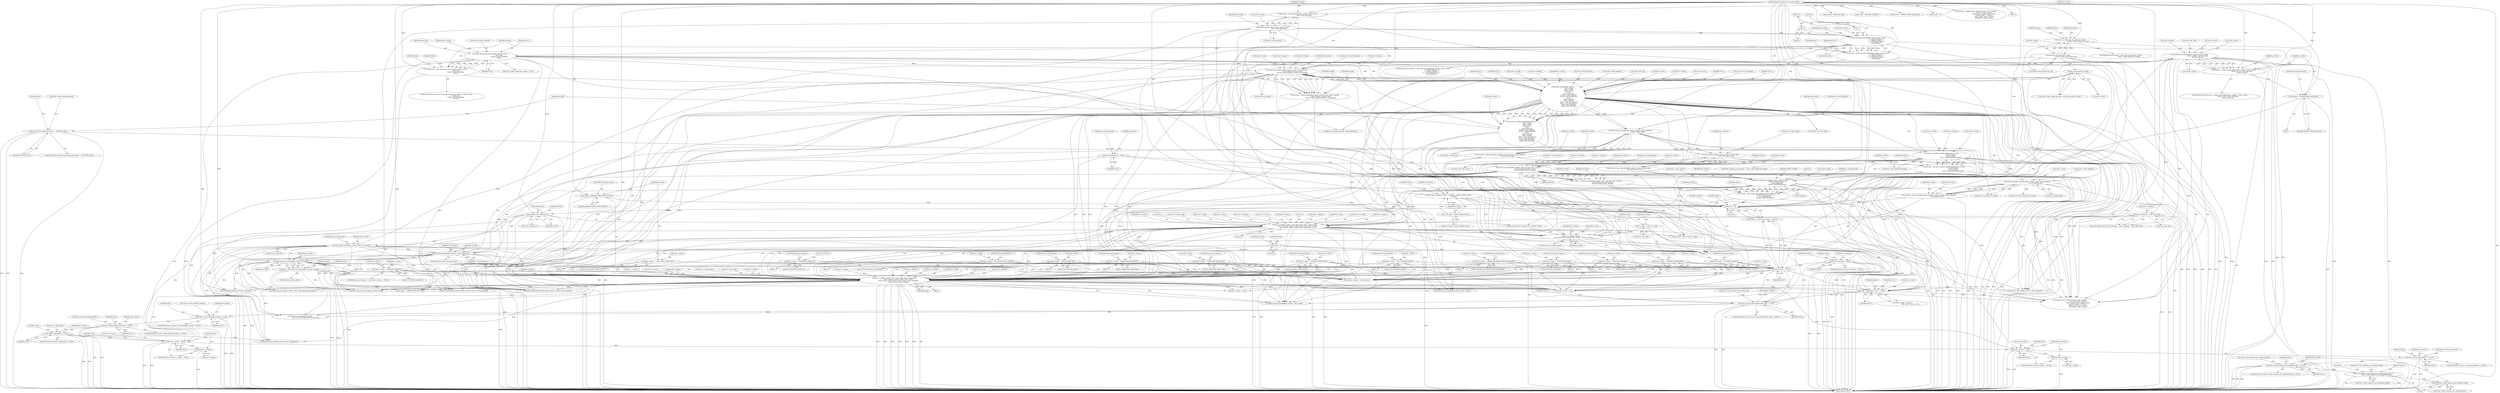 digraph "0_krb5_ffb35baac6981f9e8914f8f3bffd37f284b85970@pointer" {
"1001042" [label="(Call,state->cname != NULL)"];
"1000852" [label="(Call,log_as_req(kdc_context, state->local_addr, state->remote_addr,\n                   state->request, &state->reply, state->client,\n                   state->cname, state->server, state->sname, state->authtime,\n                   state->status, errcode, emsg))"];
"1000837" [label="(Call,krb5_free_keyblock(kdc_context, as_encrypting_key))"];
"1000830" [label="(Call,free_padata_context(kdc_context, state->pa_context))"];
"1000817" [label="(Call,kau_as_req(kdc_context,\n              (errcode || state->preauth_err) ? FALSE : TRUE, au_state))"];
"1000250" [label="(Call,krb5_dbe_decrypt_key_data(kdc_context, NULL,\n                                             server_key,\n                                             &state->server_keyblock,\n                                             NULL))"];
"1000228" [label="(Call,krb5_dbe_find_enctype(kdc_context, state->server,\n                                         -1, /* ignore keytype   */\n                                         -1, /* Ignore salttype  */\n                                         0,  /* Get highest kvno */\n                                         &server_key))"];
"1000198" [label="(Call,check_indicators(kdc_context, state->server,\n                               state->auth_indicators))"];
"1000233" [label="(Call,-1)"];
"1000235" [label="(Call,-1)"];
"1000521" [label="(Call,krb5_encrypt_tkt_part(kdc_context, &state->server_keyblock,\n                                    &state->ticket_reply))"];
"1000466" [label="(Call,handle_authdata(kdc_context,\n                              state->c_flags,\n                              state->client,\n                              state->server,\n                              NULL,\n                              state->local_tgt,\n                              &state->client_keyblock,\n                              &state->server_keyblock,\n                              NULL,\n                              state->req_pkt,\n                              state->request,\n                              NULL, /* for_user_princ */\n                              NULL, /* enc_tkt_request */\n                              state->auth_indicators,\n                              &state->enc_tkt_reply))"];
"1000413" [label="(Call,return_padata(kdc_context, &state->rock, state->req_pkt,\n                            state->request, &state->reply,\n                            &state->client_keyblock, &state->pa_context))"];
"1000172" [label="(Call,validate_forwardable(state->request, *state->client,\n                                        *state->server, state->kdc_time,\n                                        &state->status))"];
"1000341" [label="(Call,get_key_exp(state->client))"];
"1000307" [label="(Call,fetch_last_req_info(state->client,\n                                       &state->reply_encpart.last_req))"];
"1000542" [label="(Call,kau_make_tkt_id(kdc_context, &state->ticket_reply,\n                              &au_state->tkt_out_id))"];
"1000750" [label="(Call,log_as_req(kdc_context, state->local_addr, state->remote_addr,\n               state->request, &state->reply, state->client, state->cname,\n               state->server, state->sname, state->authtime, 0, 0, 0))"];
"1000677" [label="(Call,krb5_encode_kdc_rep(kdc_context, KRB5_AS_REP,\n                                  &state->reply_encpart, 0,\n                                  as_encrypting_key,\n                                  &state->reply, &response))"];
"1000635" [label="(Call,return_enc_padata(kdc_context, state->req_pkt, state->request,\n                                as_encrypting_key, state->server,\n                                &state->reply_encpart, FALSE))"];
"1000574" [label="(Call,kdc_fast_response_handle_padata(state->rstate,\n                                              state->request,\n                                              &state->reply,\n                                              state->client_keyblock.enctype))"];
"1000447" [label="(Call,state->client_keyblock.enctype == ENCTYPE_NULL)"];
"1000120" [label="(Call,*as_encrypting_key = NULL)"];
"1000386" [label="(Call,state->authtime = state->kdc_time)"];
"1000144" [label="(Call,*au_state = state->au_state)"];
"1000844" [label="(Call,krb5_get_error_message(kdc_context, errcode))"];
"1000820" [label="(Call,errcode || state->preauth_err)"];
"1000789" [label="(Call,errcode != 0)"];
"1000460" [label="(Call,errcode = KRB5KDC_ERR_ETYPE_NOSUPP)"];
"1000116" [label="(MethodParameterIn,krb5_error_code errcode)"];
"1000519" [label="(Call,errcode = krb5_encrypt_tkt_part(kdc_context, &state->server_keyblock,\n                                    &state->ticket_reply))"];
"1000612" [label="(Call,errcode = kdc_fast_handle_reply_key(state->rstate, &state->client_keyblock,\n                                        &as_encrypting_key))"];
"1000614" [label="(Call,kdc_fast_handle_reply_key(state->rstate, &state->client_keyblock,\n                                        &as_encrypting_key))"];
"1000411" [label="(Call,errcode = return_padata(kdc_context, &state->rock, state->req_pkt,\n                            state->request, &state->reply,\n                            &state->client_keyblock, &state->pa_context))"];
"1000305" [label="(Call,errcode = fetch_last_req_info(state->client,\n                                       &state->reply_encpart.last_req))"];
"1000196" [label="(Call,errcode = check_indicators(kdc_context, state->server,\n                               state->auth_indicators))"];
"1000192" [label="(Call,errcode += ERROR_TABLE_BASE_krb5)"];
"1000170" [label="(Call,errcode = validate_forwardable(state->request, *state->client,\n                                        *state->server, state->kdc_time,\n                                        &state->status))"];
"1000508" [label="(Call,krb5_klog_syslog(LOG_INFO, _(\"AS_REQ : handle_authdata (%d)\"),\n                         errcode))"];
"1000510" [label="(Call,_(\"AS_REQ : handle_authdata (%d)\"))"];
"1000464" [label="(Call,errcode = handle_authdata(kdc_context,\n                              state->c_flags,\n                              state->client,\n                              state->server,\n                              NULL,\n                              state->local_tgt,\n                              &state->client_keyblock,\n                              &state->server_keyblock,\n                              NULL,\n                              state->req_pkt,\n                              state->request,\n                              NULL, /* for_user_princ */\n                              NULL, /* enc_tkt_request */\n                              state->auth_indicators,\n                              &state->enc_tkt_reply))"];
"1000248" [label="(Call,errcode = krb5_dbe_decrypt_key_data(kdc_context, NULL,\n                                             server_key,\n                                             &state->server_keyblock,\n                                             NULL))"];
"1000675" [label="(Call,errcode = krb5_encode_kdc_rep(kdc_context, KRB5_AS_REP,\n                                  &state->reply_encpart, 0,\n                                  as_encrypting_key,\n                                  &state->reply, &response))"];
"1000226" [label="(Call,errcode = krb5_dbe_find_enctype(kdc_context, state->server,\n                                         -1, /* ignore keytype   */\n                                         -1, /* Ignore salttype  */\n                                         0,  /* Get highest kvno */\n                                         &server_key))"];
"1000572" [label="(Call,errcode = kdc_fast_response_handle_padata(state->rstate,\n                                              state->request,\n                                              &state->reply,\n                                              state->client_keyblock.enctype))"];
"1000633" [label="(Call,errcode = return_enc_padata(kdc_context, state->req_pkt, state->request,\n                                as_encrypting_key, state->server,\n                                &state->reply_encpart, FALSE))"];
"1000540" [label="(Call,errcode = kau_make_tkt_id(kdc_context, &state->ticket_reply,\n                              &au_state->tkt_out_id))"];
"1000655" [label="(Call,state->status = \"KDC_RETURN_ENC_PADATA\")"];
"1000714" [label="(Call,state->status = \"ENCODE_KDC_REP\")"];
"1000209" [label="(Call,state->status = \"HIGHER_AUTHENTICATION_REQUIRED\")"];
"1000318" [label="(Call,state->status = \"FETCH_LAST_REQ\")"];
"1000627" [label="(Call,state->status = \"MAKE_FAST_REPLY_KEY\")"];
"1000555" [label="(Call,state->status = \"GENERATE_TICKET_ID\")"];
"1000593" [label="(Call,state->status = \"MAKE_FAST_RESPONSE\")"];
"1000797" [label="(Call,state->status = \"UNKNOWN_REASON\")"];
"1000241" [label="(Call,state->status = \"FINDING_SERVER_KEY\")"];
"1000440" [label="(Call,state->status = \"KDC_RETURN_PADATA\")"];
"1000455" [label="(Call,state->status = \"CANT_FIND_CLIENT_KEY\")"];
"1000792" [label="(Call,state->status == NULL)"];
"1000513" [label="(Call,state->status = \"HANDLE_AUTHDATA\")"];
"1000260" [label="(Call,state->status = \"DECRYPT_SERVER_KEY\")"];
"1000534" [label="(Call,state->status = \"ENCRYPT_TICKET\")"];
"1000693" [label="(Call,state->client_key != NULL)"];
"1000842" [label="(Call,emsg = krb5_get_error_message(kdc_context, errcode))"];
"1000128" [label="(Call,*emsg = 0)"];
"1001014" [label="(Call,state->reply.padata != NULL)"];
"1001000" [label="(Call,state->client_keyblock.contents != NULL)"];
"1000986" [label="(Call,state->server_keyblock.contents != NULL)"];
"1000971" [label="(Call,state->enc_tkt_reply.authorization_data != NULL)"];
"1000944" [label="(Call,state->client != NULL)"];
"1001047" [label="(Call,free(state->cname))"];
"1001052" [label="(Call,state->sname != NULL)"];
"1001057" [label="(Call,free(state->sname))"];
"1001077" [label="(Call,state->session_key.contents != NULL)"];
"1001091" [label="(Call,state->ticket_reply.enc_part.ciphertext.data != NULL)"];
"1001103" [label="(Call,memset(state->ticket_reply.enc_part.ciphertext.data , 0,\n               state->ticket_reply.enc_part.ciphertext.length))"];
"1001123" [label="(Call,free(state->ticket_reply.enc_part.ciphertext.data))"];
"1000697" [label="(Identifier,NULL)"];
"1000790" [label="(Identifier,errcode)"];
"1000612" [label="(Call,errcode = kdc_fast_handle_reply_key(state->rstate, &state->client_keyblock,\n                                        &as_encrypting_key))"];
"1000598" [label="(ControlStructure,goto egress;)"];
"1000979" [label="(Identifier,kdc_context)"];
"1000245" [label="(Literal,\"FINDING_SERVER_KEY\")"];
"1000191" [label="(Block,)"];
"1001147" [label="(Call,krb5_free_kdc_req(kdc_context, state->request))"];
"1000320" [label="(Identifier,state)"];
"1000448" [label="(Call,state->client_keyblock.enctype)"];
"1000176" [label="(Call,*state->client)"];
"1001056" [label="(Identifier,NULL)"];
"1001083" [label="(Identifier,NULL)"];
"1000490" [label="(Call,state->req_pkt)"];
"1000542" [label="(Call,kau_make_tkt_id(kdc_context, &state->ticket_reply,\n                              &au_state->tkt_out_id))"];
"1000830" [label="(Call,free_padata_context(kdc_context, state->pa_context))"];
"1000514" [label="(Call,state->status)"];
"1000196" [label="(Call,errcode = check_indicators(kdc_context, state->server,\n                               state->auth_indicators))"];
"1000882" [label="(Call,state->status)"];
"1000614" [label="(Call,kdc_fast_handle_reply_key(state->rstate, &state->client_keyblock,\n                                        &as_encrypting_key))"];
"1001047" [label="(Call,free(state->cname))"];
"1000508" [label="(Call,krb5_klog_syslog(LOG_INFO, _(\"AS_REQ : handle_authdata (%d)\"),\n                         errcode))"];
"1000817" [label="(Call,kau_as_req(kdc_context,\n              (errcode || state->preauth_err) ? FALSE : TRUE, au_state))"];
"1000306" [label="(Identifier,errcode)"];
"1000493" [label="(Call,state->request)"];
"1000702" [label="(Identifier,state)"];
"1000636" [label="(Identifier,kdc_context)"];
"1000782" [label="(Literal,0)"];
"1000986" [label="(Call,state->server_keyblock.contents != NULL)"];
"1000541" [label="(Identifier,errcode)"];
"1000574" [label="(Call,kdc_fast_response_handle_padata(state->rstate,\n                                              state->request,\n                                              &state->reply,\n                                              state->client_keyblock.enctype))"];
"1000535" [label="(Call,state->status)"];
"1000456" [label="(Call,state->status)"];
"1001123" [label="(Call,free(state->ticket_reply.enc_part.ciphertext.data))"];
"1001000" [label="(Call,state->client_keyblock.contents != NULL)"];
"1000464" [label="(Call,errcode = handle_authdata(kdc_context,\n                              state->c_flags,\n                              state->client,\n                              state->server,\n                              NULL,\n                              state->local_tgt,\n                              &state->client_keyblock,\n                              &state->server_keyblock,\n                              NULL,\n                              state->req_pkt,\n                              state->request,\n                              NULL, /* for_user_princ */\n                              NULL, /* enc_tkt_request */\n                              state->auth_indicators,\n                              &state->enc_tkt_reply))"];
"1000318" [label="(Call,state->status = \"FETCH_LAST_REQ\")"];
"1000971" [label="(Call,state->enc_tkt_reply.authorization_data != NULL)"];
"1000572" [label="(Call,errcode = kdc_fast_response_handle_padata(state->rstate,\n                                              state->request,\n                                              &state->reply,\n                                              state->client_keyblock.enctype))"];
"1000411" [label="(Call,errcode = return_padata(kdc_context, &state->rock, state->req_pkt,\n                            state->request, &state->reply,\n                            &state->client_keyblock, &state->pa_context))"];
"1001077" [label="(Call,state->session_key.contents != NULL)"];
"1000989" [label="(Identifier,state)"];
"1000662" [label="(Call,kdc_fast_hide_client(state->rstate))"];
"1000387" [label="(Call,state->authtime)"];
"1000507" [label="(Block,)"];
"1000651" [label="(Identifier,FALSE)"];
"1001001" [label="(Call,state->client_keyblock.contents)"];
"1000825" [label="(Identifier,FALSE)"];
"1000622" [label="(Call,&as_encrypting_key)"];
"1000130" [label="(Literal,0)"];
"1001046" [label="(Identifier,NULL)"];
"1001021" [label="(Call,krb5_free_pa_data(kdc_context, state->reply.padata))"];
"1000169" [label="(ControlStructure,if ((errcode = validate_forwardable(state->request, *state->client,\n                                        *state->server, state->kdc_time,\n                                        &state->status))))"];
"1000827" [label="(Identifier,au_state)"];
"1000828" [label="(Call,kau_free_kdc_req(au_state))"];
"1000692" [label="(ControlStructure,if (state->client_key != NULL))"];
"1000926" [label="(Call,prepare_error_as(state->rstate, state->request,\n                                       state->local_tgt, errcode,\n                                       state->e_data, state->typed_e_data,\n                                       ((state->client != NULL) ?\n                                        state->client->princ : NULL),\n                                       &response, state->status))"];
"1000945" [label="(Call,state->client)"];
"1000822" [label="(Call,state->preauth_err)"];
"1000429" [label="(Call,&state->client_keyblock)"];
"1000195" [label="(ControlStructure,goto egress;)"];
"1000467" [label="(Identifier,kdc_context)"];
"1000758" [label="(Call,state->request)"];
"1000180" [label="(Call,*state->server)"];
"1000453" [label="(Identifier,ENCTYPE_NULL)"];
"1000253" [label="(Identifier,server_key)"];
"1000120" [label="(Call,*as_encrypting_key = NULL)"];
"1000446" [label="(ControlStructure,if (state->client_keyblock.enctype == ENCTYPE_NULL))"];
"1001015" [label="(Call,state->reply.padata)"];
"1000460" [label="(Call,errcode = KRB5KDC_ERR_ETYPE_NOSUPP)"];
"1000578" [label="(Call,state->request)"];
"1000832" [label="(Call,state->pa_context)"];
"1000543" [label="(Identifier,kdc_context)"];
"1000197" [label="(Identifier,errcode)"];
"1001034" [label="(Call,krb5_free_pa_data(kdc_context, state->reply_encpart.enc_padata))"];
"1000433" [label="(Call,&state->pa_context)"];
"1000265" [label="(ControlStructure,goto egress;)"];
"1001061" [label="(Call,krb5_db_free_principal(kdc_context, state->client))"];
"1000836" [label="(Identifier,as_encrypting_key)"];
"1000675" [label="(Call,errcode = krb5_encode_kdc_rep(kdc_context, KRB5_AS_REP,\n                                  &state->reply_encpart, 0,\n                                  as_encrypting_key,\n                                  &state->reply, &response))"];
"1000506" [label="(Identifier,errcode)"];
"1000517" [label="(Literal,\"HANDLE_AUTHDATA\")"];
"1000838" [label="(Identifier,kdc_context)"];
"1000918" [label="(Call,errcode > KRB_ERR_MAX)"];
"1000802" [label="(Call,au_state->status = state->status)"];
"1000511" [label="(Literal,\"AS_REQ : handle_authdata (%d)\")"];
"1000210" [label="(Call,state->status)"];
"1000258" [label="(Identifier,NULL)"];
"1000593" [label="(Call,state->status = \"MAKE_FAST_RESPONSE\")"];
"1000943" [label="(Call,(state->client != NULL) ?\n                                        state->client->princ : NULL)"];
"1000305" [label="(Call,errcode = fetch_last_req_info(state->client,\n                                       &state->reply_encpart.last_req))"];
"1000404" [label="(Call,state->reply_encpart.enc_padata = NULL)"];
"1000694" [label="(Call,state->client_key)"];
"1000241" [label="(Call,state->status = \"FINDING_SERVER_KEY\")"];
"1000238" [label="(Call,&server_key)"];
"1001143" [label="(Call,kdc_free_rstate(state->rstate))"];
"1000573" [label="(Identifier,errcode)"];
"1000145" [label="(Identifier,au_state)"];
"1000319" [label="(Call,state->status)"];
"1000521" [label="(Call,krb5_encrypt_tkt_part(kdc_context, &state->server_keyblock,\n                                    &state->ticket_reply))"];
"1000171" [label="(Identifier,errcode)"];
"1001003" [label="(Identifier,state)"];
"1000678" [label="(Identifier,kdc_context)"];
"1001017" [label="(Identifier,state)"];
"1000851" [label="(Block,)"];
"1000422" [label="(Call,state->request)"];
"1000655" [label="(Call,state->status = \"KDC_RETURN_ENC_PADATA\")"];
"1000250" [label="(Call,krb5_dbe_decrypt_key_data(kdc_context, NULL,\n                                             server_key,\n                                             &state->server_keyblock,\n                                             NULL))"];
"1000498" [label="(Call,state->auth_indicators)"];
"1001152" [label="(Call,k5_free_data_ptr_list(state->auth_indicators))"];
"1001108" [label="(Identifier,state)"];
"1001051" [label="(ControlStructure,if (state->sname != NULL))"];
"1000654" [label="(Block,)"];
"1000125" [label="(Identifier,response)"];
"1000229" [label="(Identifier,kdc_context)"];
"1000625" [label="(Identifier,errcode)"];
"1000254" [label="(Call,&state->server_keyblock)"];
"1000440" [label="(Call,state->status = \"KDC_RETURN_PADATA\")"];
"1000390" [label="(Call,state->kdc_time)"];
"1000873" [label="(Call,state->server)"];
"1001058" [label="(Call,state->sname)"];
"1000804" [label="(Identifier,au_state)"];
"1001049" [label="(Identifier,state)"];
"1001076" [label="(ControlStructure,if (state->session_key.contents != NULL))"];
"1000853" [label="(Identifier,kdc_context)"];
"1001053" [label="(Call,state->sname)"];
"1000512" [label="(Identifier,errcode)"];
"1000789" [label="(Call,errcode != 0)"];
"1000794" [label="(Identifier,state)"];
"1000591" [label="(Identifier,errcode)"];
"1000515" [label="(Identifier,state)"];
"1000676" [label="(Identifier,errcode)"];
"1001092" [label="(Call,state->ticket_reply.enc_part.ciphertext.data)"];
"1001124" [label="(Call,state->ticket_reply.enc_part.ciphertext.data)"];
"1001007" [label="(Call,krb5_free_keyblock_contents(kdc_context, &state->client_keyblock))"];
"1000599" [label="(Call,state->reply.enc_part.enctype = state->client_keyblock.enctype)"];
"1000679" [label="(Identifier,KRB5_AS_REP)"];
"1000784" [label="(Identifier,did_log)"];
"1000555" [label="(Call,state->status = \"GENERATE_TICKET_ID\")"];
"1000236" [label="(Literal,1)"];
"1000510" [label="(Call,_(\"AS_REQ : handle_authdata (%d)\"))"];
"1000323" [label="(ControlStructure,goto egress;)"];
"1001014" [label="(Call,state->reply.padata != NULL)"];
"1000307" [label="(Call,fetch_last_req_info(state->client,\n                                       &state->reply_encpart.last_req))"];
"1000695" [label="(Identifier,state)"];
"1000752" [label="(Call,state->local_addr)"];
"1000597" [label="(Literal,\"MAKE_FAST_RESPONSE\")"];
"1000826" [label="(Identifier,TRUE)"];
"1000259" [label="(Block,)"];
"1000846" [label="(Identifier,errcode)"];
"1001059" [label="(Identifier,state)"];
"1000117" [label="(Block,)"];
"1000921" [label="(Call,errcode = KRB_ERR_GENERIC)"];
"1000240" [label="(Block,)"];
"1000457" [label="(Identifier,state)"];
"1000129" [label="(Identifier,emsg)"];
"1000999" [label="(ControlStructure,if (state->client_keyblock.contents != NULL))"];
"1001041" [label="(ControlStructure,if (state->cname != NULL))"];
"1000225" [label="(ControlStructure,if ((errcode = krb5_dbe_find_enctype(kdc_context, state->server,\n                                         -1, /* ignore keytype   */\n                                         -1, /* Ignore salttype  */\n                                         0,  /* Get highest kvno */\n                                         &server_key))))"];
"1000187" [label="(Call,&state->status)"];
"1000774" [label="(Call,state->sname)"];
"1000481" [label="(Call,&state->client_keyblock)"];
"1000712" [label="(Identifier,errcode)"];
"1000445" [label="(ControlStructure,goto egress;)"];
"1000713" [label="(Block,)"];
"1000264" [label="(Literal,\"DECRYPT_SERVER_KEY\")"];
"1001042" [label="(Call,state->cname != NULL)"];
"1001057" [label="(Call,free(state->sname))"];
"1000466" [label="(Call,handle_authdata(kdc_context,\n                              state->c_flags,\n                              state->client,\n                              state->server,\n                              NULL,\n                              state->local_tgt,\n                              &state->client_keyblock,\n                              &state->server_keyblock,\n                              NULL,\n                              state->req_pkt,\n                              state->request,\n                              NULL, /* for_user_princ */\n                              NULL, /* enc_tkt_request */\n                              state->auth_indicators,\n                              &state->enc_tkt_reply))"];
"1000519" [label="(Call,errcode = krb5_encrypt_tkt_part(kdc_context, &state->server_keyblock,\n                                    &state->ticket_reply))"];
"1000581" [label="(Call,&state->reply)"];
"1000796" [label="(Identifier,NULL)"];
"1000900" [label="(Call,state->status = emsg)"];
"1000977" [label="(Identifier,NULL)"];
"1000791" [label="(Literal,0)"];
"1001066" [label="(Call,krb5_db_free_principal(kdc_context, state->server))"];
"1000653" [label="(Identifier,errcode)"];
"1000459" [label="(Literal,\"CANT_FIND_CLIENT_KEY\")"];
"1000146" [label="(Call,state->au_state)"];
"1000539" [label="(ControlStructure,goto egress;)"];
"1001103" [label="(Call,memset(state->ticket_reply.enc_part.ciphertext.data , 0,\n               state->ticket_reply.enc_part.ciphertext.length))"];
"1000554" [label="(Block,)"];
"1000415" [label="(Call,&state->rock)"];
"1000465" [label="(Identifier,errcode)"];
"1000751" [label="(Identifier,kdc_context)"];
"1000447" [label="(Call,state->client_keyblock.enctype == ENCTYPE_NULL)"];
"1000857" [label="(Call,state->remote_addr)"];
"1000262" [label="(Identifier,state)"];
"1000910" [label="(Call,errcode -= ERROR_TABLE_BASE_krb5)"];
"1000787" [label="(ControlStructure,if (errcode != 0 && state->status == NULL))"];
"1000951" [label="(Identifier,state)"];
"1000341" [label="(Call,get_key_exp(state->client))"];
"1000631" [label="(Literal,\"MAKE_FAST_REPLY_KEY\")"];
"1000462" [label="(Identifier,KRB5KDC_ERR_ETYPE_NOSUPP)"];
"1000173" [label="(Call,state->request)"];
"1001020" [label="(Identifier,NULL)"];
"1000829" [label="(Identifier,au_state)"];
"1001113" [label="(Literal,0)"];
"1000335" [label="(Call,state->reply_encpart.key_exp = get_key_exp(state->client))"];
"1000985" [label="(ControlStructure,if (state->server_keyblock.contents != NULL))"];
"1000193" [label="(Identifier,errcode)"];
"1000252" [label="(Identifier,NULL)"];
"1001048" [label="(Call,state->cname)"];
"1000718" [label="(Literal,\"ENCODE_KDC_REP\")"];
"1000993" [label="(Call,krb5_free_keyblock_contents(kdc_context, &state->server_keyblock))"];
"1000684" [label="(Literal,0)"];
"1000837" [label="(Call,krb5_free_keyblock(kdc_context, as_encrypting_key))"];
"1000970" [label="(ControlStructure,if (state->enc_tkt_reply.authorization_data != NULL))"];
"1000972" [label="(Call,state->enc_tkt_reply.authorization_data)"];
"1000441" [label="(Call,state->status)"];
"1001022" [label="(Identifier,kdc_context)"];
"1000659" [label="(Literal,\"KDC_RETURN_ENC_PADATA\")"];
"1001091" [label="(Call,state->ticket_reply.enc_part.ciphertext.data != NULL)"];
"1000780" [label="(Literal,0)"];
"1000150" [label="(Identifier,state)"];
"1000249" [label="(Identifier,errcode)"];
"1000478" [label="(Call,state->local_tgt)"];
"1000378" [label="(Call,state->reply_encpart.times.authtime = state->authtime = state->kdc_time)"];
"1000538" [label="(Literal,\"ENCRYPT_TICKET\")"];
"1000915" [label="(Call,errcode < 0)"];
"1000954" [label="(Identifier,NULL)"];
"1000686" [label="(Call,&state->reply)"];
"1000992" [label="(Identifier,NULL)"];
"1000854" [label="(Call,state->local_addr)"];
"1000471" [label="(Call,state->client)"];
"1000230" [label="(Call,state->server)"];
"1000419" [label="(Call,state->req_pkt)"];
"1000172" [label="(Call,validate_forwardable(state->request, *state->client,\n                                        *state->server, state->kdc_time,\n                                        &state->status))"];
"1000327" [label="(Identifier,state)"];
"1000843" [label="(Identifier,emsg)"];
"1000438" [label="(Identifier,errcode)"];
"1000840" [label="(ControlStructure,if (errcode))"];
"1000228" [label="(Call,krb5_dbe_find_enctype(kdc_context, state->server,\n                                         -1, /* ignore keytype   */\n                                         -1, /* Ignore salttype  */\n                                         0,  /* Get highest kvno */\n                                         &server_key))"];
"1000844" [label="(Call,krb5_get_error_message(kdc_context, errcode))"];
"1000594" [label="(Call,state->status)"];
"1001104" [label="(Call,state->ticket_reply.enc_part.ciphertext.data)"];
"1000522" [label="(Identifier,kdc_context)"];
"1000613" [label="(Identifier,errcode)"];
"1000627" [label="(Call,state->status = \"MAKE_FAST_REPLY_KEY\")"];
"1000820" [label="(Call,errcode || state->preauth_err)"];
"1000518" [label="(ControlStructure,goto egress;)"];
"1000755" [label="(Call,state->remote_addr)"];
"1000867" [label="(Call,state->client)"];
"1000559" [label="(Literal,\"GENERATE_TICKET_ID\")"];
"1000261" [label="(Call,state->status)"];
"1000243" [label="(Identifier,state)"];
"1000532" [label="(Identifier,errcode)"];
"1000978" [label="(Call,krb5_free_authdata(kdc_context,\n                           state->enc_tkt_reply.authorization_data))"];
"1000203" [label="(Call,state->auth_indicators)"];
"1000761" [label="(Call,&state->reply)"];
"1000468" [label="(Call,state->c_flags)"];
"1000842" [label="(Call,emsg = krb5_get_error_message(kdc_context, errcode))"];
"1000412" [label="(Identifier,errcode)"];
"1000523" [label="(Call,&state->server_keyblock)"];
"1000260" [label="(Call,state->status = \"DECRYPT_SERVER_KEY\")"];
"1000184" [label="(Call,state->kdc_time)"];
"1000715" [label="(Call,state->status)"];
"1000797" [label="(Call,state->status = \"UNKNOWN_REASON\")"];
"1000643" [label="(Identifier,as_encrypting_key)"];
"1000235" [label="(Call,-1)"];
"1000906" [label="(Call,errcode != KRB5KDC_ERR_DISCARD)"];
"1000474" [label="(Call,state->server)"];
"1000342" [label="(Call,state->client)"];
"1000634" [label="(Identifier,errcode)"];
"1000948" [label="(Identifier,NULL)"];
"1000311" [label="(Call,&state->reply_encpart.last_req)"];
"1000845" [label="(Identifier,kdc_context)"];
"1000852" [label="(Call,log_as_req(kdc_context, state->local_addr, state->remote_addr,\n                   state->request, &state->reply, state->client,\n                   state->cname, state->server, state->sname, state->authtime,\n                   state->status, errcode, emsg))"];
"1001043" [label="(Call,state->cname)"];
"1000798" [label="(Call,state->status)"];
"1000628" [label="(Call,state->status)"];
"1000209" [label="(Call,state->status = \"HIGHER_AUTHENTICATION_REQUIRED\")"];
"1000553" [label="(Identifier,errcode)"];
"1000849" [label="(Identifier,state)"];
"1000322" [label="(Literal,\"FETCH_LAST_REQ\")"];
"1000585" [label="(Call,state->client_keyblock.enctype)"];
"1000477" [label="(Identifier,NULL)"];
"1000987" [label="(Call,state->server_keyblock.contents)"];
"1000560" [label="(ControlStructure,goto egress;)"];
"1001031" [label="(Identifier,state)"];
"1000513" [label="(Call,state->status = \"HANDLE_AUTHDATA\")"];
"1000509" [label="(Identifier,LOG_INFO)"];
"1000592" [label="(Block,)"];
"1000248" [label="(Call,errcode = krb5_dbe_decrypt_key_data(kdc_context, NULL,\n                                             server_key,\n                                             &state->server_keyblock,\n                                             NULL))"];
"1000198" [label="(Call,check_indicators(kdc_context, state->server,\n                               state->auth_indicators))"];
"1001096" [label="(Identifier,state)"];
"1000269" [label="(Identifier,state)"];
"1000765" [label="(Call,state->client)"];
"1000821" [label="(Identifier,errcode)"];
"1000386" [label="(Call,state->authtime = state->kdc_time)"];
"1000894" [label="(Call,state->status == 0)"];
"1000870" [label="(Call,state->cname)"];
"1000425" [label="(Call,&state->reply)"];
"1000924" [label="(Call,errcode = prepare_error_as(state->rstate, state->request,\n                                       state->local_tgt, errcode,\n                                       state->e_data, state->typed_e_data,\n                                       ((state->client != NULL) ?\n                                        state->client->princ : NULL),\n                                       &response, state->status))"];
"1001114" [label="(Call,state->ticket_reply.enc_part.ciphertext.length)"];
"1000967" [label="(Call,krb5_free_error_message(kdc_context, emsg))"];
"1000685" [label="(Identifier,as_encrypting_key)"];
"1000788" [label="(Call,errcode != 0 && state->status == NULL)"];
"1000886" [label="(Identifier,emsg)"];
"1000533" [label="(Block,)"];
"1000208" [label="(Block,)"];
"1000308" [label="(Call,state->client)"];
"1000548" [label="(Call,&au_state->tkt_out_id)"];
"1001162" [label="(Call,(*oldrespond)(oldarg, errcode, response))"];
"1000414" [label="(Identifier,kdc_context)"];
"1000226" [label="(Call,errcode = krb5_dbe_find_enctype(kdc_context, state->server,\n                                         -1, /* ignore keytype   */\n                                         -1, /* Ignore salttype  */\n                                         0,  /* Get highest kvno */\n                                         &server_key))"];
"1000455" [label="(Call,state->status = \"CANT_FIND_CLIENT_KEY\")"];
"1001054" [label="(Identifier,state)"];
"1000501" [label="(Call,&state->enc_tkt_reply)"];
"1000116" [label="(MethodParameterIn,krb5_error_code errcode)"];
"1000644" [label="(Call,state->server)"];
"1000461" [label="(Identifier,errcode)"];
"1000618" [label="(Call,&state->client_keyblock)"];
"1000213" [label="(Literal,\"HIGHER_AUTHENTICATION_REQUIRED\")"];
"1000199" [label="(Identifier,kdc_context)"];
"1000777" [label="(Call,state->authtime)"];
"1000818" [label="(Identifier,kdc_context)"];
"1000192" [label="(Call,errcode += ERROR_TABLE_BASE_krb5)"];
"1000656" [label="(Call,state->status)"];
"1001085" [label="(Identifier,kdc_context)"];
"1000831" [label="(Identifier,kdc_context)"];
"1000750" [label="(Call,log_as_req(kdc_context, state->local_addr, state->remote_addr,\n               state->request, &state->reply, state->client, state->cname,\n               state->server, state->sname, state->authtime, 0, 0, 0))"];
"1000527" [label="(Call,&state->ticket_reply)"];
"1000304" [label="(ControlStructure,if ((errcode = fetch_last_req_info(state->client,\n                                       &state->reply_encpart.last_req))))"];
"1000439" [label="(Block,)"];
"1000994" [label="(Identifier,kdc_context)"];
"1000677" [label="(Call,krb5_encode_kdc_rep(kdc_context, KRB5_AS_REP,\n                                  &state->reply_encpart, 0,\n                                  as_encrypting_key,\n                                  &state->reply, &response))"];
"1001134" [label="(Identifier,kdc_context)"];
"1000485" [label="(Call,&state->server_keyblock)"];
"1000801" [label="(Literal,\"UNKNOWN_REASON\")"];
"1000860" [label="(Call,state->request)"];
"1000463" [label="(ControlStructure,goto egress;)"];
"1000876" [label="(Call,state->sname)"];
"1000534" [label="(Call,state->status = \"ENCRYPT_TICKET\")"];
"1000771" [label="(Call,state->server)"];
"1000540" [label="(Call,errcode = kau_make_tkt_id(kdc_context, &state->ticket_reply,\n                              &au_state->tkt_out_id))"];
"1000497" [label="(Identifier,NULL)"];
"1000454" [label="(Block,)"];
"1000693" [label="(Call,state->client_key != NULL)"];
"1000863" [label="(Call,&state->reply)"];
"1000793" [label="(Call,state->status)"];
"1000635" [label="(Call,return_enc_padata(kdc_context, state->req_pkt, state->request,\n                                as_encrypting_key, state->server,\n                                &state->reply_encpart, FALSE))"];
"1000719" [label="(ControlStructure,goto egress;)"];
"1001128" [label="(Identifier,state)"];
"1000170" [label="(Call,errcode = validate_forwardable(state->request, *state->client,\n                                        *state->server, state->kdc_time,\n                                        &state->status))"];
"1000647" [label="(Call,&state->reply_encpart)"];
"1000660" [label="(ControlStructure,goto egress;)"];
"1001166" [label="(MethodReturn,RET)"];
"1000944" [label="(Call,state->client != NULL)"];
"1000835" [label="(ControlStructure,if (as_encrypting_key))"];
"1000714" [label="(Call,state->status = \"ENCODE_KDC_REP\")"];
"1001006" [label="(Identifier,NULL)"];
"1000233" [label="(Call,-1)"];
"1000575" [label="(Call,state->rstate)"];
"1000207" [label="(Identifier,errcode)"];
"1001078" [label="(Call,state->session_key.contents)"];
"1000237" [label="(Literal,0)"];
"1000251" [label="(Identifier,kdc_context)"];
"1000520" [label="(Identifier,errcode)"];
"1000792" [label="(Call,state->status == NULL)"];
"1000128" [label="(Call,*emsg = 0)"];
"1001102" [label="(Block,)"];
"1000841" [label="(Identifier,errcode)"];
"1000615" [label="(Call,state->rstate)"];
"1000690" [label="(Call,&response)"];
"1000413" [label="(Call,return_padata(kdc_context, &state->rock, state->req_pkt,\n                            state->request, &state->reply,\n                            &state->client_keyblock, &state->pa_context))"];
"1000317" [label="(Block,)"];
"1000122" [label="(Identifier,NULL)"];
"1000496" [label="(Identifier,NULL)"];
"1000247" [label="(ControlStructure,if ((errcode = krb5_dbe_decrypt_key_data(kdc_context, NULL,\n                                             server_key,\n                                             &state->server_keyblock,\n                                             NULL))))"];
"1000200" [label="(Call,state->server)"];
"1000888" [label="(Identifier,did_log)"];
"1001101" [label="(Identifier,NULL)"];
"1000121" [label="(Identifier,as_encrypting_key)"];
"1000819" [label="(Call,(errcode || state->preauth_err) ? FALSE : TRUE)"];
"1000633" [label="(Call,errcode = return_enc_padata(kdc_context, state->req_pkt, state->request,\n                                as_encrypting_key, state->server,\n                                &state->reply_encpart, FALSE))"];
"1000626" [label="(Block,)"];
"1000144" [label="(Call,*au_state = state->au_state)"];
"1000234" [label="(Literal,1)"];
"1000680" [label="(Call,&state->reply_encpart)"];
"1000246" [label="(ControlStructure,goto egress;)"];
"1000839" [label="(Identifier,as_encrypting_key)"];
"1000768" [label="(Call,state->cname)"];
"1000809" [label="(Call,au_state->reply = &state->reply)"];
"1000781" [label="(Literal,0)"];
"1000194" [label="(Identifier,ERROR_TABLE_BASE_krb5)"];
"1000214" [label="(ControlStructure,goto egress;)"];
"1000444" [label="(Literal,\"KDC_RETURN_PADATA\")"];
"1001013" [label="(ControlStructure,if (state->reply.padata != NULL))"];
"1001052" [label="(Call,state->sname != NULL)"];
"1000489" [label="(Identifier,NULL)"];
"1000556" [label="(Call,state->status)"];
"1000242" [label="(Call,state->status)"];
"1001008" [label="(Identifier,kdc_context)"];
"1001090" [label="(ControlStructure,if (state->ticket_reply.enc_part.ciphertext.data != NULL))"];
"1000879" [label="(Call,state->authtime)"];
"1000133" [label="(Identifier,did_log)"];
"1000885" [label="(Identifier,errcode)"];
"1000632" [label="(ControlStructure,goto egress;)"];
"1000544" [label="(Call,&state->ticket_reply)"];
"1000637" [label="(Call,state->req_pkt)"];
"1000227" [label="(Identifier,errcode)"];
"1001062" [label="(Identifier,kdc_context)"];
"1000640" [label="(Call,state->request)"];
"1001042" -> "1001041"  [label="AST: "];
"1001042" -> "1001046"  [label="CFG: "];
"1001043" -> "1001042"  [label="AST: "];
"1001046" -> "1001042"  [label="AST: "];
"1001049" -> "1001042"  [label="CFG: "];
"1001054" -> "1001042"  [label="CFG: "];
"1001042" -> "1001166"  [label="DDG: "];
"1001042" -> "1001166"  [label="DDG: "];
"1000852" -> "1001042"  [label="DDG: "];
"1000750" -> "1001042"  [label="DDG: "];
"1001014" -> "1001042"  [label="DDG: "];
"1001042" -> "1001047"  [label="DDG: "];
"1001042" -> "1001052"  [label="DDG: "];
"1000852" -> "1000851"  [label="AST: "];
"1000852" -> "1000886"  [label="CFG: "];
"1000853" -> "1000852"  [label="AST: "];
"1000854" -> "1000852"  [label="AST: "];
"1000857" -> "1000852"  [label="AST: "];
"1000860" -> "1000852"  [label="AST: "];
"1000863" -> "1000852"  [label="AST: "];
"1000867" -> "1000852"  [label="AST: "];
"1000870" -> "1000852"  [label="AST: "];
"1000873" -> "1000852"  [label="AST: "];
"1000876" -> "1000852"  [label="AST: "];
"1000879" -> "1000852"  [label="AST: "];
"1000882" -> "1000852"  [label="AST: "];
"1000885" -> "1000852"  [label="AST: "];
"1000886" -> "1000852"  [label="AST: "];
"1000888" -> "1000852"  [label="CFG: "];
"1000852" -> "1001166"  [label="DDG: "];
"1000852" -> "1001166"  [label="DDG: "];
"1000852" -> "1001166"  [label="DDG: "];
"1000852" -> "1001166"  [label="DDG: "];
"1000852" -> "1001166"  [label="DDG: "];
"1000852" -> "1001166"  [label="DDG: "];
"1000852" -> "1001166"  [label="DDG: "];
"1000837" -> "1000852"  [label="DDG: "];
"1000844" -> "1000852"  [label="DDG: "];
"1000844" -> "1000852"  [label="DDG: "];
"1000830" -> "1000852"  [label="DDG: "];
"1000750" -> "1000852"  [label="DDG: "];
"1000750" -> "1000852"  [label="DDG: "];
"1000750" -> "1000852"  [label="DDG: "];
"1000750" -> "1000852"  [label="DDG: "];
"1000750" -> "1000852"  [label="DDG: "];
"1000750" -> "1000852"  [label="DDG: "];
"1000750" -> "1000852"  [label="DDG: "];
"1000750" -> "1000852"  [label="DDG: "];
"1000750" -> "1000852"  [label="DDG: "];
"1000466" -> "1000852"  [label="DDG: "];
"1000466" -> "1000852"  [label="DDG: "];
"1000466" -> "1000852"  [label="DDG: "];
"1000413" -> "1000852"  [label="DDG: "];
"1000413" -> "1000852"  [label="DDG: "];
"1000574" -> "1000852"  [label="DDG: "];
"1000574" -> "1000852"  [label="DDG: "];
"1000172" -> "1000852"  [label="DDG: "];
"1000172" -> "1000852"  [label="DDG: "];
"1000635" -> "1000852"  [label="DDG: "];
"1000635" -> "1000852"  [label="DDG: "];
"1000677" -> "1000852"  [label="DDG: "];
"1000341" -> "1000852"  [label="DDG: "];
"1000307" -> "1000852"  [label="DDG: "];
"1000228" -> "1000852"  [label="DDG: "];
"1000198" -> "1000852"  [label="DDG: "];
"1000386" -> "1000852"  [label="DDG: "];
"1000655" -> "1000852"  [label="DDG: "];
"1000714" -> "1000852"  [label="DDG: "];
"1000209" -> "1000852"  [label="DDG: "];
"1000318" -> "1000852"  [label="DDG: "];
"1000627" -> "1000852"  [label="DDG: "];
"1000555" -> "1000852"  [label="DDG: "];
"1000593" -> "1000852"  [label="DDG: "];
"1000797" -> "1000852"  [label="DDG: "];
"1000241" -> "1000852"  [label="DDG: "];
"1000440" -> "1000852"  [label="DDG: "];
"1000455" -> "1000852"  [label="DDG: "];
"1000792" -> "1000852"  [label="DDG: "];
"1000513" -> "1000852"  [label="DDG: "];
"1000260" -> "1000852"  [label="DDG: "];
"1000534" -> "1000852"  [label="DDG: "];
"1000820" -> "1000852"  [label="DDG: "];
"1000116" -> "1000852"  [label="DDG: "];
"1000842" -> "1000852"  [label="DDG: "];
"1000128" -> "1000852"  [label="DDG: "];
"1000852" -> "1000894"  [label="DDG: "];
"1000852" -> "1000900"  [label="DDG: "];
"1000852" -> "1000906"  [label="DDG: "];
"1000852" -> "1000926"  [label="DDG: "];
"1000852" -> "1000944"  [label="DDG: "];
"1000852" -> "1000967"  [label="DDG: "];
"1000852" -> "1000967"  [label="DDG: "];
"1000852" -> "1000978"  [label="DDG: "];
"1000852" -> "1000993"  [label="DDG: "];
"1000852" -> "1001007"  [label="DDG: "];
"1000852" -> "1001021"  [label="DDG: "];
"1000852" -> "1001034"  [label="DDG: "];
"1000852" -> "1001052"  [label="DDG: "];
"1000852" -> "1001061"  [label="DDG: "];
"1000852" -> "1001061"  [label="DDG: "];
"1000852" -> "1001066"  [label="DDG: "];
"1000852" -> "1001147"  [label="DDG: "];
"1000852" -> "1001162"  [label="DDG: "];
"1000837" -> "1000835"  [label="AST: "];
"1000837" -> "1000839"  [label="CFG: "];
"1000838" -> "1000837"  [label="AST: "];
"1000839" -> "1000837"  [label="AST: "];
"1000841" -> "1000837"  [label="CFG: "];
"1000837" -> "1001166"  [label="DDG: "];
"1000837" -> "1001166"  [label="DDG: "];
"1000830" -> "1000837"  [label="DDG: "];
"1000635" -> "1000837"  [label="DDG: "];
"1000677" -> "1000837"  [label="DDG: "];
"1000120" -> "1000837"  [label="DDG: "];
"1000837" -> "1000844"  [label="DDG: "];
"1000837" -> "1000967"  [label="DDG: "];
"1000837" -> "1000978"  [label="DDG: "];
"1000837" -> "1000993"  [label="DDG: "];
"1000837" -> "1001007"  [label="DDG: "];
"1000837" -> "1001021"  [label="DDG: "];
"1000837" -> "1001034"  [label="DDG: "];
"1000837" -> "1001061"  [label="DDG: "];
"1000830" -> "1000117"  [label="AST: "];
"1000830" -> "1000832"  [label="CFG: "];
"1000831" -> "1000830"  [label="AST: "];
"1000832" -> "1000830"  [label="AST: "];
"1000836" -> "1000830"  [label="CFG: "];
"1000830" -> "1001166"  [label="DDG: "];
"1000830" -> "1001166"  [label="DDG: "];
"1000817" -> "1000830"  [label="DDG: "];
"1000413" -> "1000830"  [label="DDG: "];
"1000830" -> "1000844"  [label="DDG: "];
"1000830" -> "1000967"  [label="DDG: "];
"1000830" -> "1000978"  [label="DDG: "];
"1000830" -> "1000993"  [label="DDG: "];
"1000830" -> "1001007"  [label="DDG: "];
"1000830" -> "1001021"  [label="DDG: "];
"1000830" -> "1001034"  [label="DDG: "];
"1000830" -> "1001061"  [label="DDG: "];
"1000817" -> "1000117"  [label="AST: "];
"1000817" -> "1000827"  [label="CFG: "];
"1000818" -> "1000817"  [label="AST: "];
"1000819" -> "1000817"  [label="AST: "];
"1000827" -> "1000817"  [label="AST: "];
"1000829" -> "1000817"  [label="CFG: "];
"1000817" -> "1001166"  [label="DDG: "];
"1000817" -> "1001166"  [label="DDG: "];
"1000250" -> "1000817"  [label="DDG: "];
"1000521" -> "1000817"  [label="DDG: "];
"1000466" -> "1000817"  [label="DDG: "];
"1000542" -> "1000817"  [label="DDG: "];
"1000750" -> "1000817"  [label="DDG: "];
"1000677" -> "1000817"  [label="DDG: "];
"1000228" -> "1000817"  [label="DDG: "];
"1000413" -> "1000817"  [label="DDG: "];
"1000198" -> "1000817"  [label="DDG: "];
"1000635" -> "1000817"  [label="DDG: "];
"1000635" -> "1000817"  [label="DDG: "];
"1000144" -> "1000817"  [label="DDG: "];
"1000817" -> "1000828"  [label="DDG: "];
"1000250" -> "1000248"  [label="AST: "];
"1000250" -> "1000258"  [label="CFG: "];
"1000251" -> "1000250"  [label="AST: "];
"1000252" -> "1000250"  [label="AST: "];
"1000253" -> "1000250"  [label="AST: "];
"1000254" -> "1000250"  [label="AST: "];
"1000258" -> "1000250"  [label="AST: "];
"1000248" -> "1000250"  [label="CFG: "];
"1000250" -> "1001166"  [label="DDG: "];
"1000250" -> "1001166"  [label="DDG: "];
"1000250" -> "1000248"  [label="DDG: "];
"1000250" -> "1000248"  [label="DDG: "];
"1000250" -> "1000248"  [label="DDG: "];
"1000250" -> "1000248"  [label="DDG: "];
"1000228" -> "1000250"  [label="DDG: "];
"1000250" -> "1000404"  [label="DDG: "];
"1000250" -> "1000413"  [label="DDG: "];
"1000250" -> "1000466"  [label="DDG: "];
"1000250" -> "1000466"  [label="DDG: "];
"1000250" -> "1000792"  [label="DDG: "];
"1000250" -> "1000944"  [label="DDG: "];
"1000250" -> "1000971"  [label="DDG: "];
"1000250" -> "1000993"  [label="DDG: "];
"1000228" -> "1000226"  [label="AST: "];
"1000228" -> "1000238"  [label="CFG: "];
"1000229" -> "1000228"  [label="AST: "];
"1000230" -> "1000228"  [label="AST: "];
"1000233" -> "1000228"  [label="AST: "];
"1000235" -> "1000228"  [label="AST: "];
"1000237" -> "1000228"  [label="AST: "];
"1000238" -> "1000228"  [label="AST: "];
"1000226" -> "1000228"  [label="CFG: "];
"1000228" -> "1001166"  [label="DDG: "];
"1000228" -> "1001166"  [label="DDG: "];
"1000228" -> "1000226"  [label="DDG: "];
"1000228" -> "1000226"  [label="DDG: "];
"1000228" -> "1000226"  [label="DDG: "];
"1000228" -> "1000226"  [label="DDG: "];
"1000228" -> "1000226"  [label="DDG: "];
"1000198" -> "1000228"  [label="DDG: "];
"1000198" -> "1000228"  [label="DDG: "];
"1000233" -> "1000228"  [label="DDG: "];
"1000235" -> "1000228"  [label="DDG: "];
"1000228" -> "1000466"  [label="DDG: "];
"1000228" -> "1001066"  [label="DDG: "];
"1000198" -> "1000196"  [label="AST: "];
"1000198" -> "1000203"  [label="CFG: "];
"1000199" -> "1000198"  [label="AST: "];
"1000200" -> "1000198"  [label="AST: "];
"1000203" -> "1000198"  [label="AST: "];
"1000196" -> "1000198"  [label="CFG: "];
"1000198" -> "1000196"  [label="DDG: "];
"1000198" -> "1000196"  [label="DDG: "];
"1000198" -> "1000196"  [label="DDG: "];
"1000198" -> "1000466"  [label="DDG: "];
"1000198" -> "1001066"  [label="DDG: "];
"1000198" -> "1001152"  [label="DDG: "];
"1000233" -> "1000234"  [label="CFG: "];
"1000234" -> "1000233"  [label="AST: "];
"1000236" -> "1000233"  [label="CFG: "];
"1000235" -> "1000236"  [label="CFG: "];
"1000236" -> "1000235"  [label="AST: "];
"1000237" -> "1000235"  [label="CFG: "];
"1000521" -> "1000519"  [label="AST: "];
"1000521" -> "1000527"  [label="CFG: "];
"1000522" -> "1000521"  [label="AST: "];
"1000523" -> "1000521"  [label="AST: "];
"1000527" -> "1000521"  [label="AST: "];
"1000519" -> "1000521"  [label="CFG: "];
"1000521" -> "1001166"  [label="DDG: "];
"1000521" -> "1001166"  [label="DDG: "];
"1000521" -> "1000519"  [label="DDG: "];
"1000521" -> "1000519"  [label="DDG: "];
"1000521" -> "1000519"  [label="DDG: "];
"1000466" -> "1000521"  [label="DDG: "];
"1000466" -> "1000521"  [label="DDG: "];
"1000521" -> "1000542"  [label="DDG: "];
"1000521" -> "1000542"  [label="DDG: "];
"1000521" -> "1000993"  [label="DDG: "];
"1000466" -> "1000464"  [label="AST: "];
"1000466" -> "1000501"  [label="CFG: "];
"1000467" -> "1000466"  [label="AST: "];
"1000468" -> "1000466"  [label="AST: "];
"1000471" -> "1000466"  [label="AST: "];
"1000474" -> "1000466"  [label="AST: "];
"1000477" -> "1000466"  [label="AST: "];
"1000478" -> "1000466"  [label="AST: "];
"1000481" -> "1000466"  [label="AST: "];
"1000485" -> "1000466"  [label="AST: "];
"1000489" -> "1000466"  [label="AST: "];
"1000490" -> "1000466"  [label="AST: "];
"1000493" -> "1000466"  [label="AST: "];
"1000496" -> "1000466"  [label="AST: "];
"1000497" -> "1000466"  [label="AST: "];
"1000498" -> "1000466"  [label="AST: "];
"1000501" -> "1000466"  [label="AST: "];
"1000464" -> "1000466"  [label="CFG: "];
"1000466" -> "1001166"  [label="DDG: "];
"1000466" -> "1001166"  [label="DDG: "];
"1000466" -> "1001166"  [label="DDG: "];
"1000466" -> "1001166"  [label="DDG: "];
"1000466" -> "1001166"  [label="DDG: "];
"1000466" -> "1001166"  [label="DDG: "];
"1000466" -> "1000464"  [label="DDG: "];
"1000466" -> "1000464"  [label="DDG: "];
"1000466" -> "1000464"  [label="DDG: "];
"1000466" -> "1000464"  [label="DDG: "];
"1000466" -> "1000464"  [label="DDG: "];
"1000466" -> "1000464"  [label="DDG: "];
"1000466" -> "1000464"  [label="DDG: "];
"1000466" -> "1000464"  [label="DDG: "];
"1000466" -> "1000464"  [label="DDG: "];
"1000466" -> "1000464"  [label="DDG: "];
"1000466" -> "1000464"  [label="DDG: "];
"1000466" -> "1000464"  [label="DDG: "];
"1000413" -> "1000466"  [label="DDG: "];
"1000413" -> "1000466"  [label="DDG: "];
"1000413" -> "1000466"  [label="DDG: "];
"1000413" -> "1000466"  [label="DDG: "];
"1000341" -> "1000466"  [label="DDG: "];
"1000466" -> "1000574"  [label="DDG: "];
"1000466" -> "1000614"  [label="DDG: "];
"1000466" -> "1000635"  [label="DDG: "];
"1000466" -> "1000635"  [label="DDG: "];
"1000466" -> "1000693"  [label="DDG: "];
"1000466" -> "1000750"  [label="DDG: "];
"1000466" -> "1000792"  [label="DDG: "];
"1000466" -> "1000926"  [label="DDG: "];
"1000466" -> "1000926"  [label="DDG: "];
"1000466" -> "1000944"  [label="DDG: "];
"1000466" -> "1000944"  [label="DDG: "];
"1000466" -> "1000971"  [label="DDG: "];
"1000466" -> "1000993"  [label="DDG: "];
"1000466" -> "1001007"  [label="DDG: "];
"1000466" -> "1001061"  [label="DDG: "];
"1000466" -> "1001066"  [label="DDG: "];
"1000466" -> "1001147"  [label="DDG: "];
"1000466" -> "1001152"  [label="DDG: "];
"1000413" -> "1000411"  [label="AST: "];
"1000413" -> "1000433"  [label="CFG: "];
"1000414" -> "1000413"  [label="AST: "];
"1000415" -> "1000413"  [label="AST: "];
"1000419" -> "1000413"  [label="AST: "];
"1000422" -> "1000413"  [label="AST: "];
"1000425" -> "1000413"  [label="AST: "];
"1000429" -> "1000413"  [label="AST: "];
"1000433" -> "1000413"  [label="AST: "];
"1000411" -> "1000413"  [label="CFG: "];
"1000413" -> "1001166"  [label="DDG: "];
"1000413" -> "1001166"  [label="DDG: "];
"1000413" -> "1001166"  [label="DDG: "];
"1000413" -> "1001166"  [label="DDG: "];
"1000413" -> "1000411"  [label="DDG: "];
"1000413" -> "1000411"  [label="DDG: "];
"1000413" -> "1000411"  [label="DDG: "];
"1000413" -> "1000411"  [label="DDG: "];
"1000413" -> "1000411"  [label="DDG: "];
"1000413" -> "1000411"  [label="DDG: "];
"1000413" -> "1000411"  [label="DDG: "];
"1000172" -> "1000413"  [label="DDG: "];
"1000413" -> "1000574"  [label="DDG: "];
"1000413" -> "1000809"  [label="DDG: "];
"1000413" -> "1000926"  [label="DDG: "];
"1000413" -> "1001007"  [label="DDG: "];
"1000413" -> "1001147"  [label="DDG: "];
"1000172" -> "1000170"  [label="AST: "];
"1000172" -> "1000187"  [label="CFG: "];
"1000173" -> "1000172"  [label="AST: "];
"1000176" -> "1000172"  [label="AST: "];
"1000180" -> "1000172"  [label="AST: "];
"1000184" -> "1000172"  [label="AST: "];
"1000187" -> "1000172"  [label="AST: "];
"1000170" -> "1000172"  [label="CFG: "];
"1000172" -> "1001166"  [label="DDG: "];
"1000172" -> "1001166"  [label="DDG: "];
"1000172" -> "1001166"  [label="DDG: "];
"1000172" -> "1001166"  [label="DDG: "];
"1000172" -> "1000170"  [label="DDG: "];
"1000172" -> "1000170"  [label="DDG: "];
"1000172" -> "1000170"  [label="DDG: "];
"1000172" -> "1000170"  [label="DDG: "];
"1000172" -> "1000170"  [label="DDG: "];
"1000172" -> "1000378"  [label="DDG: "];
"1000172" -> "1000386"  [label="DDG: "];
"1000172" -> "1000792"  [label="DDG: "];
"1000172" -> "1000802"  [label="DDG: "];
"1000172" -> "1000894"  [label="DDG: "];
"1000172" -> "1000926"  [label="DDG: "];
"1000172" -> "1000926"  [label="DDG: "];
"1000172" -> "1001147"  [label="DDG: "];
"1000341" -> "1000335"  [label="AST: "];
"1000341" -> "1000342"  [label="CFG: "];
"1000342" -> "1000341"  [label="AST: "];
"1000335" -> "1000341"  [label="CFG: "];
"1000341" -> "1000335"  [label="DDG: "];
"1000307" -> "1000341"  [label="DDG: "];
"1000341" -> "1000944"  [label="DDG: "];
"1000341" -> "1001061"  [label="DDG: "];
"1000307" -> "1000305"  [label="AST: "];
"1000307" -> "1000311"  [label="CFG: "];
"1000308" -> "1000307"  [label="AST: "];
"1000311" -> "1000307"  [label="AST: "];
"1000305" -> "1000307"  [label="CFG: "];
"1000307" -> "1001166"  [label="DDG: "];
"1000307" -> "1000305"  [label="DDG: "];
"1000307" -> "1000305"  [label="DDG: "];
"1000307" -> "1000944"  [label="DDG: "];
"1000307" -> "1001061"  [label="DDG: "];
"1000542" -> "1000540"  [label="AST: "];
"1000542" -> "1000548"  [label="CFG: "];
"1000543" -> "1000542"  [label="AST: "];
"1000544" -> "1000542"  [label="AST: "];
"1000548" -> "1000542"  [label="AST: "];
"1000540" -> "1000542"  [label="CFG: "];
"1000542" -> "1001166"  [label="DDG: "];
"1000542" -> "1001166"  [label="DDG: "];
"1000542" -> "1000540"  [label="DDG: "];
"1000542" -> "1000540"  [label="DDG: "];
"1000542" -> "1000540"  [label="DDG: "];
"1000542" -> "1000635"  [label="DDG: "];
"1000750" -> "1000117"  [label="AST: "];
"1000750" -> "1000782"  [label="CFG: "];
"1000751" -> "1000750"  [label="AST: "];
"1000752" -> "1000750"  [label="AST: "];
"1000755" -> "1000750"  [label="AST: "];
"1000758" -> "1000750"  [label="AST: "];
"1000761" -> "1000750"  [label="AST: "];
"1000765" -> "1000750"  [label="AST: "];
"1000768" -> "1000750"  [label="AST: "];
"1000771" -> "1000750"  [label="AST: "];
"1000774" -> "1000750"  [label="AST: "];
"1000777" -> "1000750"  [label="AST: "];
"1000780" -> "1000750"  [label="AST: "];
"1000781" -> "1000750"  [label="AST: "];
"1000782" -> "1000750"  [label="AST: "];
"1000784" -> "1000750"  [label="CFG: "];
"1000750" -> "1001166"  [label="DDG: "];
"1000750" -> "1001166"  [label="DDG: "];
"1000750" -> "1001166"  [label="DDG: "];
"1000750" -> "1001166"  [label="DDG: "];
"1000677" -> "1000750"  [label="DDG: "];
"1000677" -> "1000750"  [label="DDG: "];
"1000635" -> "1000750"  [label="DDG: "];
"1000635" -> "1000750"  [label="DDG: "];
"1000386" -> "1000750"  [label="DDG: "];
"1000750" -> "1000809"  [label="DDG: "];
"1000750" -> "1000926"  [label="DDG: "];
"1000750" -> "1000944"  [label="DDG: "];
"1000750" -> "1001052"  [label="DDG: "];
"1000750" -> "1001061"  [label="DDG: "];
"1000750" -> "1001066"  [label="DDG: "];
"1000750" -> "1001147"  [label="DDG: "];
"1000677" -> "1000675"  [label="AST: "];
"1000677" -> "1000690"  [label="CFG: "];
"1000678" -> "1000677"  [label="AST: "];
"1000679" -> "1000677"  [label="AST: "];
"1000680" -> "1000677"  [label="AST: "];
"1000684" -> "1000677"  [label="AST: "];
"1000685" -> "1000677"  [label="AST: "];
"1000686" -> "1000677"  [label="AST: "];
"1000690" -> "1000677"  [label="AST: "];
"1000675" -> "1000677"  [label="CFG: "];
"1000677" -> "1001166"  [label="DDG: "];
"1000677" -> "1001166"  [label="DDG: "];
"1000677" -> "1001166"  [label="DDG: "];
"1000677" -> "1001166"  [label="DDG: "];
"1000677" -> "1000675"  [label="DDG: "];
"1000677" -> "1000675"  [label="DDG: "];
"1000677" -> "1000675"  [label="DDG: "];
"1000677" -> "1000675"  [label="DDG: "];
"1000677" -> "1000675"  [label="DDG: "];
"1000677" -> "1000675"  [label="DDG: "];
"1000677" -> "1000675"  [label="DDG: "];
"1000635" -> "1000677"  [label="DDG: "];
"1000635" -> "1000677"  [label="DDG: "];
"1000635" -> "1000677"  [label="DDG: "];
"1000574" -> "1000677"  [label="DDG: "];
"1000677" -> "1000809"  [label="DDG: "];
"1000677" -> "1000926"  [label="DDG: "];
"1000635" -> "1000633"  [label="AST: "];
"1000635" -> "1000651"  [label="CFG: "];
"1000636" -> "1000635"  [label="AST: "];
"1000637" -> "1000635"  [label="AST: "];
"1000640" -> "1000635"  [label="AST: "];
"1000643" -> "1000635"  [label="AST: "];
"1000644" -> "1000635"  [label="AST: "];
"1000647" -> "1000635"  [label="AST: "];
"1000651" -> "1000635"  [label="AST: "];
"1000633" -> "1000635"  [label="CFG: "];
"1000635" -> "1001166"  [label="DDG: "];
"1000635" -> "1001166"  [label="DDG: "];
"1000635" -> "1001166"  [label="DDG: "];
"1000635" -> "1000633"  [label="DDG: "];
"1000635" -> "1000633"  [label="DDG: "];
"1000635" -> "1000633"  [label="DDG: "];
"1000635" -> "1000633"  [label="DDG: "];
"1000635" -> "1000633"  [label="DDG: "];
"1000635" -> "1000633"  [label="DDG: "];
"1000635" -> "1000633"  [label="DDG: "];
"1000574" -> "1000635"  [label="DDG: "];
"1000120" -> "1000635"  [label="DDG: "];
"1000635" -> "1000819"  [label="DDG: "];
"1000635" -> "1000926"  [label="DDG: "];
"1000635" -> "1001066"  [label="DDG: "];
"1000635" -> "1001147"  [label="DDG: "];
"1000574" -> "1000572"  [label="AST: "];
"1000574" -> "1000585"  [label="CFG: "];
"1000575" -> "1000574"  [label="AST: "];
"1000578" -> "1000574"  [label="AST: "];
"1000581" -> "1000574"  [label="AST: "];
"1000585" -> "1000574"  [label="AST: "];
"1000572" -> "1000574"  [label="CFG: "];
"1000574" -> "1001166"  [label="DDG: "];
"1000574" -> "1000572"  [label="DDG: "];
"1000574" -> "1000572"  [label="DDG: "];
"1000574" -> "1000572"  [label="DDG: "];
"1000574" -> "1000572"  [label="DDG: "];
"1000447" -> "1000574"  [label="DDG: "];
"1000574" -> "1000599"  [label="DDG: "];
"1000574" -> "1000614"  [label="DDG: "];
"1000574" -> "1000809"  [label="DDG: "];
"1000574" -> "1000926"  [label="DDG: "];
"1000574" -> "1000926"  [label="DDG: "];
"1000574" -> "1001143"  [label="DDG: "];
"1000574" -> "1001147"  [label="DDG: "];
"1000447" -> "1000446"  [label="AST: "];
"1000447" -> "1000453"  [label="CFG: "];
"1000448" -> "1000447"  [label="AST: "];
"1000453" -> "1000447"  [label="AST: "];
"1000457" -> "1000447"  [label="CFG: "];
"1000465" -> "1000447"  [label="CFG: "];
"1000447" -> "1001166"  [label="DDG: "];
"1000447" -> "1001166"  [label="DDG: "];
"1000447" -> "1001166"  [label="DDG: "];
"1000120" -> "1000117"  [label="AST: "];
"1000120" -> "1000122"  [label="CFG: "];
"1000121" -> "1000120"  [label="AST: "];
"1000122" -> "1000120"  [label="AST: "];
"1000125" -> "1000120"  [label="CFG: "];
"1000120" -> "1001166"  [label="DDG: "];
"1000386" -> "1000378"  [label="AST: "];
"1000386" -> "1000390"  [label="CFG: "];
"1000387" -> "1000386"  [label="AST: "];
"1000390" -> "1000386"  [label="AST: "];
"1000378" -> "1000386"  [label="CFG: "];
"1000386" -> "1001166"  [label="DDG: "];
"1000386" -> "1001166"  [label="DDG: "];
"1000386" -> "1000378"  [label="DDG: "];
"1000144" -> "1000117"  [label="AST: "];
"1000144" -> "1000146"  [label="CFG: "];
"1000145" -> "1000144"  [label="AST: "];
"1000146" -> "1000144"  [label="AST: "];
"1000150" -> "1000144"  [label="CFG: "];
"1000144" -> "1001166"  [label="DDG: "];
"1000844" -> "1000842"  [label="AST: "];
"1000844" -> "1000846"  [label="CFG: "];
"1000845" -> "1000844"  [label="AST: "];
"1000846" -> "1000844"  [label="AST: "];
"1000842" -> "1000844"  [label="CFG: "];
"1000844" -> "1000842"  [label="DDG: "];
"1000844" -> "1000842"  [label="DDG: "];
"1000820" -> "1000844"  [label="DDG: "];
"1000116" -> "1000844"  [label="DDG: "];
"1000844" -> "1000906"  [label="DDG: "];
"1000844" -> "1000967"  [label="DDG: "];
"1000844" -> "1000978"  [label="DDG: "];
"1000844" -> "1000993"  [label="DDG: "];
"1000844" -> "1001007"  [label="DDG: "];
"1000844" -> "1001021"  [label="DDG: "];
"1000844" -> "1001034"  [label="DDG: "];
"1000844" -> "1001061"  [label="DDG: "];
"1000844" -> "1001162"  [label="DDG: "];
"1000820" -> "1000819"  [label="AST: "];
"1000820" -> "1000821"  [label="CFG: "];
"1000820" -> "1000822"  [label="CFG: "];
"1000821" -> "1000820"  [label="AST: "];
"1000822" -> "1000820"  [label="AST: "];
"1000825" -> "1000820"  [label="CFG: "];
"1000826" -> "1000820"  [label="CFG: "];
"1000820" -> "1001166"  [label="DDG: "];
"1000789" -> "1000820"  [label="DDG: "];
"1000116" -> "1000820"  [label="DDG: "];
"1000820" -> "1000906"  [label="DDG: "];
"1000820" -> "1001162"  [label="DDG: "];
"1000789" -> "1000788"  [label="AST: "];
"1000789" -> "1000791"  [label="CFG: "];
"1000790" -> "1000789"  [label="AST: "];
"1000791" -> "1000789"  [label="AST: "];
"1000794" -> "1000789"  [label="CFG: "];
"1000788" -> "1000789"  [label="CFG: "];
"1000789" -> "1000788"  [label="DDG: "];
"1000789" -> "1000788"  [label="DDG: "];
"1000460" -> "1000789"  [label="DDG: "];
"1000519" -> "1000789"  [label="DDG: "];
"1000612" -> "1000789"  [label="DDG: "];
"1000411" -> "1000789"  [label="DDG: "];
"1000305" -> "1000789"  [label="DDG: "];
"1000196" -> "1000789"  [label="DDG: "];
"1000192" -> "1000789"  [label="DDG: "];
"1000508" -> "1000789"  [label="DDG: "];
"1000248" -> "1000789"  [label="DDG: "];
"1000675" -> "1000789"  [label="DDG: "];
"1000226" -> "1000789"  [label="DDG: "];
"1000572" -> "1000789"  [label="DDG: "];
"1000633" -> "1000789"  [label="DDG: "];
"1000540" -> "1000789"  [label="DDG: "];
"1000116" -> "1000789"  [label="DDG: "];
"1000460" -> "1000454"  [label="AST: "];
"1000460" -> "1000462"  [label="CFG: "];
"1000461" -> "1000460"  [label="AST: "];
"1000462" -> "1000460"  [label="AST: "];
"1000463" -> "1000460"  [label="CFG: "];
"1000460" -> "1001166"  [label="DDG: "];
"1000116" -> "1000460"  [label="DDG: "];
"1000116" -> "1000114"  [label="AST: "];
"1000116" -> "1001166"  [label="DDG: "];
"1000116" -> "1000170"  [label="DDG: "];
"1000116" -> "1000192"  [label="DDG: "];
"1000116" -> "1000196"  [label="DDG: "];
"1000116" -> "1000226"  [label="DDG: "];
"1000116" -> "1000248"  [label="DDG: "];
"1000116" -> "1000305"  [label="DDG: "];
"1000116" -> "1000411"  [label="DDG: "];
"1000116" -> "1000464"  [label="DDG: "];
"1000116" -> "1000508"  [label="DDG: "];
"1000116" -> "1000519"  [label="DDG: "];
"1000116" -> "1000540"  [label="DDG: "];
"1000116" -> "1000572"  [label="DDG: "];
"1000116" -> "1000612"  [label="DDG: "];
"1000116" -> "1000633"  [label="DDG: "];
"1000116" -> "1000675"  [label="DDG: "];
"1000116" -> "1000906"  [label="DDG: "];
"1000116" -> "1000910"  [label="DDG: "];
"1000116" -> "1000915"  [label="DDG: "];
"1000116" -> "1000918"  [label="DDG: "];
"1000116" -> "1000921"  [label="DDG: "];
"1000116" -> "1000924"  [label="DDG: "];
"1000116" -> "1000926"  [label="DDG: "];
"1000116" -> "1001162"  [label="DDG: "];
"1000519" -> "1000117"  [label="AST: "];
"1000520" -> "1000519"  [label="AST: "];
"1000532" -> "1000519"  [label="CFG: "];
"1000519" -> "1001166"  [label="DDG: "];
"1000612" -> "1000117"  [label="AST: "];
"1000612" -> "1000614"  [label="CFG: "];
"1000613" -> "1000612"  [label="AST: "];
"1000614" -> "1000612"  [label="AST: "];
"1000625" -> "1000612"  [label="CFG: "];
"1000612" -> "1001166"  [label="DDG: "];
"1000614" -> "1000612"  [label="DDG: "];
"1000614" -> "1000612"  [label="DDG: "];
"1000614" -> "1000612"  [label="DDG: "];
"1000614" -> "1000622"  [label="CFG: "];
"1000615" -> "1000614"  [label="AST: "];
"1000618" -> "1000614"  [label="AST: "];
"1000622" -> "1000614"  [label="AST: "];
"1000614" -> "1001166"  [label="DDG: "];
"1000614" -> "1001166"  [label="DDG: "];
"1000614" -> "1000662"  [label="DDG: "];
"1000614" -> "1000926"  [label="DDG: "];
"1000614" -> "1001007"  [label="DDG: "];
"1000614" -> "1001143"  [label="DDG: "];
"1000411" -> "1000117"  [label="AST: "];
"1000412" -> "1000411"  [label="AST: "];
"1000438" -> "1000411"  [label="CFG: "];
"1000411" -> "1001166"  [label="DDG: "];
"1000305" -> "1000304"  [label="AST: "];
"1000306" -> "1000305"  [label="AST: "];
"1000320" -> "1000305"  [label="CFG: "];
"1000327" -> "1000305"  [label="CFG: "];
"1000305" -> "1001166"  [label="DDG: "];
"1000196" -> "1000117"  [label="AST: "];
"1000197" -> "1000196"  [label="AST: "];
"1000207" -> "1000196"  [label="CFG: "];
"1000196" -> "1001166"  [label="DDG: "];
"1000192" -> "1000191"  [label="AST: "];
"1000192" -> "1000194"  [label="CFG: "];
"1000193" -> "1000192"  [label="AST: "];
"1000194" -> "1000192"  [label="AST: "];
"1000195" -> "1000192"  [label="CFG: "];
"1000192" -> "1001166"  [label="DDG: "];
"1000170" -> "1000192"  [label="DDG: "];
"1000170" -> "1000169"  [label="AST: "];
"1000171" -> "1000170"  [label="AST: "];
"1000193" -> "1000170"  [label="CFG: "];
"1000197" -> "1000170"  [label="CFG: "];
"1000170" -> "1001166"  [label="DDG: "];
"1000508" -> "1000507"  [label="AST: "];
"1000508" -> "1000512"  [label="CFG: "];
"1000509" -> "1000508"  [label="AST: "];
"1000510" -> "1000508"  [label="AST: "];
"1000512" -> "1000508"  [label="AST: "];
"1000515" -> "1000508"  [label="CFG: "];
"1000508" -> "1001166"  [label="DDG: "];
"1000508" -> "1001166"  [label="DDG: "];
"1000508" -> "1001166"  [label="DDG: "];
"1000510" -> "1000508"  [label="DDG: "];
"1000464" -> "1000508"  [label="DDG: "];
"1000510" -> "1000511"  [label="CFG: "];
"1000511" -> "1000510"  [label="AST: "];
"1000512" -> "1000510"  [label="CFG: "];
"1000464" -> "1000117"  [label="AST: "];
"1000465" -> "1000464"  [label="AST: "];
"1000506" -> "1000464"  [label="CFG: "];
"1000464" -> "1001166"  [label="DDG: "];
"1000248" -> "1000247"  [label="AST: "];
"1000249" -> "1000248"  [label="AST: "];
"1000262" -> "1000248"  [label="CFG: "];
"1000269" -> "1000248"  [label="CFG: "];
"1000248" -> "1001166"  [label="DDG: "];
"1000675" -> "1000117"  [label="AST: "];
"1000676" -> "1000675"  [label="AST: "];
"1000695" -> "1000675"  [label="CFG: "];
"1000675" -> "1001166"  [label="DDG: "];
"1000226" -> "1000225"  [label="AST: "];
"1000227" -> "1000226"  [label="AST: "];
"1000243" -> "1000226"  [label="CFG: "];
"1000249" -> "1000226"  [label="CFG: "];
"1000226" -> "1001166"  [label="DDG: "];
"1000572" -> "1000117"  [label="AST: "];
"1000573" -> "1000572"  [label="AST: "];
"1000591" -> "1000572"  [label="CFG: "];
"1000572" -> "1001166"  [label="DDG: "];
"1000633" -> "1000117"  [label="AST: "];
"1000634" -> "1000633"  [label="AST: "];
"1000653" -> "1000633"  [label="CFG: "];
"1000633" -> "1001166"  [label="DDG: "];
"1000540" -> "1000117"  [label="AST: "];
"1000541" -> "1000540"  [label="AST: "];
"1000553" -> "1000540"  [label="CFG: "];
"1000540" -> "1001166"  [label="DDG: "];
"1000655" -> "1000654"  [label="AST: "];
"1000655" -> "1000659"  [label="CFG: "];
"1000656" -> "1000655"  [label="AST: "];
"1000659" -> "1000655"  [label="AST: "];
"1000660" -> "1000655"  [label="CFG: "];
"1000655" -> "1000792"  [label="DDG: "];
"1000655" -> "1000802"  [label="DDG: "];
"1000655" -> "1000894"  [label="DDG: "];
"1000714" -> "1000713"  [label="AST: "];
"1000714" -> "1000718"  [label="CFG: "];
"1000715" -> "1000714"  [label="AST: "];
"1000718" -> "1000714"  [label="AST: "];
"1000719" -> "1000714"  [label="CFG: "];
"1000714" -> "1000792"  [label="DDG: "];
"1000714" -> "1000802"  [label="DDG: "];
"1000714" -> "1000894"  [label="DDG: "];
"1000209" -> "1000208"  [label="AST: "];
"1000209" -> "1000213"  [label="CFG: "];
"1000210" -> "1000209"  [label="AST: "];
"1000213" -> "1000209"  [label="AST: "];
"1000214" -> "1000209"  [label="CFG: "];
"1000209" -> "1000792"  [label="DDG: "];
"1000209" -> "1000802"  [label="DDG: "];
"1000209" -> "1000894"  [label="DDG: "];
"1000318" -> "1000317"  [label="AST: "];
"1000318" -> "1000322"  [label="CFG: "];
"1000319" -> "1000318"  [label="AST: "];
"1000322" -> "1000318"  [label="AST: "];
"1000323" -> "1000318"  [label="CFG: "];
"1000318" -> "1000792"  [label="DDG: "];
"1000318" -> "1000802"  [label="DDG: "];
"1000318" -> "1000894"  [label="DDG: "];
"1000627" -> "1000626"  [label="AST: "];
"1000627" -> "1000631"  [label="CFG: "];
"1000628" -> "1000627"  [label="AST: "];
"1000631" -> "1000627"  [label="AST: "];
"1000632" -> "1000627"  [label="CFG: "];
"1000627" -> "1000792"  [label="DDG: "];
"1000627" -> "1000802"  [label="DDG: "];
"1000627" -> "1000894"  [label="DDG: "];
"1000555" -> "1000554"  [label="AST: "];
"1000555" -> "1000559"  [label="CFG: "];
"1000556" -> "1000555"  [label="AST: "];
"1000559" -> "1000555"  [label="AST: "];
"1000560" -> "1000555"  [label="CFG: "];
"1000555" -> "1000792"  [label="DDG: "];
"1000555" -> "1000802"  [label="DDG: "];
"1000555" -> "1000894"  [label="DDG: "];
"1000593" -> "1000592"  [label="AST: "];
"1000593" -> "1000597"  [label="CFG: "];
"1000594" -> "1000593"  [label="AST: "];
"1000597" -> "1000593"  [label="AST: "];
"1000598" -> "1000593"  [label="CFG: "];
"1000593" -> "1000792"  [label="DDG: "];
"1000593" -> "1000802"  [label="DDG: "];
"1000593" -> "1000894"  [label="DDG: "];
"1000797" -> "1000787"  [label="AST: "];
"1000797" -> "1000801"  [label="CFG: "];
"1000798" -> "1000797"  [label="AST: "];
"1000801" -> "1000797"  [label="AST: "];
"1000804" -> "1000797"  [label="CFG: "];
"1000797" -> "1000802"  [label="DDG: "];
"1000797" -> "1000894"  [label="DDG: "];
"1000241" -> "1000240"  [label="AST: "];
"1000241" -> "1000245"  [label="CFG: "];
"1000242" -> "1000241"  [label="AST: "];
"1000245" -> "1000241"  [label="AST: "];
"1000246" -> "1000241"  [label="CFG: "];
"1000241" -> "1000792"  [label="DDG: "];
"1000241" -> "1000802"  [label="DDG: "];
"1000241" -> "1000894"  [label="DDG: "];
"1000440" -> "1000439"  [label="AST: "];
"1000440" -> "1000444"  [label="CFG: "];
"1000441" -> "1000440"  [label="AST: "];
"1000444" -> "1000440"  [label="AST: "];
"1000445" -> "1000440"  [label="CFG: "];
"1000440" -> "1000792"  [label="DDG: "];
"1000440" -> "1000802"  [label="DDG: "];
"1000440" -> "1000894"  [label="DDG: "];
"1000455" -> "1000454"  [label="AST: "];
"1000455" -> "1000459"  [label="CFG: "];
"1000456" -> "1000455"  [label="AST: "];
"1000459" -> "1000455"  [label="AST: "];
"1000461" -> "1000455"  [label="CFG: "];
"1000455" -> "1000792"  [label="DDG: "];
"1000455" -> "1000802"  [label="DDG: "];
"1000455" -> "1000894"  [label="DDG: "];
"1000792" -> "1000788"  [label="AST: "];
"1000792" -> "1000796"  [label="CFG: "];
"1000793" -> "1000792"  [label="AST: "];
"1000796" -> "1000792"  [label="AST: "];
"1000788" -> "1000792"  [label="CFG: "];
"1000792" -> "1000788"  [label="DDG: "];
"1000792" -> "1000788"  [label="DDG: "];
"1000513" -> "1000792"  [label="DDG: "];
"1000260" -> "1000792"  [label="DDG: "];
"1000534" -> "1000792"  [label="DDG: "];
"1000693" -> "1000792"  [label="DDG: "];
"1000792" -> "1000802"  [label="DDG: "];
"1000792" -> "1000894"  [label="DDG: "];
"1000792" -> "1000944"  [label="DDG: "];
"1000792" -> "1000971"  [label="DDG: "];
"1000513" -> "1000507"  [label="AST: "];
"1000513" -> "1000517"  [label="CFG: "];
"1000514" -> "1000513"  [label="AST: "];
"1000517" -> "1000513"  [label="AST: "];
"1000518" -> "1000513"  [label="CFG: "];
"1000513" -> "1000802"  [label="DDG: "];
"1000513" -> "1000894"  [label="DDG: "];
"1000260" -> "1000259"  [label="AST: "];
"1000260" -> "1000264"  [label="CFG: "];
"1000261" -> "1000260"  [label="AST: "];
"1000264" -> "1000260"  [label="AST: "];
"1000265" -> "1000260"  [label="CFG: "];
"1000260" -> "1000802"  [label="DDG: "];
"1000260" -> "1000894"  [label="DDG: "];
"1000534" -> "1000533"  [label="AST: "];
"1000534" -> "1000538"  [label="CFG: "];
"1000535" -> "1000534"  [label="AST: "];
"1000538" -> "1000534"  [label="AST: "];
"1000539" -> "1000534"  [label="CFG: "];
"1000534" -> "1000802"  [label="DDG: "];
"1000534" -> "1000894"  [label="DDG: "];
"1000693" -> "1000692"  [label="AST: "];
"1000693" -> "1000697"  [label="CFG: "];
"1000694" -> "1000693"  [label="AST: "];
"1000697" -> "1000693"  [label="AST: "];
"1000702" -> "1000693"  [label="CFG: "];
"1000712" -> "1000693"  [label="CFG: "];
"1000693" -> "1001166"  [label="DDG: "];
"1000693" -> "1001166"  [label="DDG: "];
"1000693" -> "1000944"  [label="DDG: "];
"1000693" -> "1000971"  [label="DDG: "];
"1000842" -> "1000840"  [label="AST: "];
"1000843" -> "1000842"  [label="AST: "];
"1000849" -> "1000842"  [label="CFG: "];
"1000842" -> "1001166"  [label="DDG: "];
"1000842" -> "1001166"  [label="DDG: "];
"1000842" -> "1000900"  [label="DDG: "];
"1000842" -> "1000967"  [label="DDG: "];
"1000128" -> "1000117"  [label="AST: "];
"1000128" -> "1000130"  [label="CFG: "];
"1000129" -> "1000128"  [label="AST: "];
"1000130" -> "1000128"  [label="AST: "];
"1000133" -> "1000128"  [label="CFG: "];
"1000128" -> "1001166"  [label="DDG: "];
"1000128" -> "1000900"  [label="DDG: "];
"1000128" -> "1000967"  [label="DDG: "];
"1001014" -> "1001013"  [label="AST: "];
"1001014" -> "1001020"  [label="CFG: "];
"1001015" -> "1001014"  [label="AST: "];
"1001020" -> "1001014"  [label="AST: "];
"1001022" -> "1001014"  [label="CFG: "];
"1001031" -> "1001014"  [label="CFG: "];
"1001014" -> "1001166"  [label="DDG: "];
"1001014" -> "1001166"  [label="DDG: "];
"1001000" -> "1001014"  [label="DDG: "];
"1001014" -> "1001021"  [label="DDG: "];
"1001000" -> "1000999"  [label="AST: "];
"1001000" -> "1001006"  [label="CFG: "];
"1001001" -> "1001000"  [label="AST: "];
"1001006" -> "1001000"  [label="AST: "];
"1001008" -> "1001000"  [label="CFG: "];
"1001017" -> "1001000"  [label="CFG: "];
"1001000" -> "1001166"  [label="DDG: "];
"1001000" -> "1001166"  [label="DDG: "];
"1000986" -> "1001000"  [label="DDG: "];
"1000986" -> "1000985"  [label="AST: "];
"1000986" -> "1000992"  [label="CFG: "];
"1000987" -> "1000986"  [label="AST: "];
"1000992" -> "1000986"  [label="AST: "];
"1000994" -> "1000986"  [label="CFG: "];
"1001003" -> "1000986"  [label="CFG: "];
"1000986" -> "1001166"  [label="DDG: "];
"1000986" -> "1001166"  [label="DDG: "];
"1000971" -> "1000986"  [label="DDG: "];
"1000971" -> "1000970"  [label="AST: "];
"1000971" -> "1000977"  [label="CFG: "];
"1000972" -> "1000971"  [label="AST: "];
"1000977" -> "1000971"  [label="AST: "];
"1000979" -> "1000971"  [label="CFG: "];
"1000989" -> "1000971"  [label="CFG: "];
"1000971" -> "1001166"  [label="DDG: "];
"1000971" -> "1001166"  [label="DDG: "];
"1000944" -> "1000971"  [label="DDG: "];
"1000971" -> "1000978"  [label="DDG: "];
"1000944" -> "1000943"  [label="AST: "];
"1000944" -> "1000948"  [label="CFG: "];
"1000945" -> "1000944"  [label="AST: "];
"1000948" -> "1000944"  [label="AST: "];
"1000951" -> "1000944"  [label="CFG: "];
"1000954" -> "1000944"  [label="CFG: "];
"1000944" -> "1000926"  [label="DDG: "];
"1000944" -> "1000943"  [label="DDG: "];
"1000944" -> "1001061"  [label="DDG: "];
"1001047" -> "1001041"  [label="AST: "];
"1001047" -> "1001048"  [label="CFG: "];
"1001048" -> "1001047"  [label="AST: "];
"1001054" -> "1001047"  [label="CFG: "];
"1001047" -> "1001166"  [label="DDG: "];
"1001052" -> "1001051"  [label="AST: "];
"1001052" -> "1001056"  [label="CFG: "];
"1001053" -> "1001052"  [label="AST: "];
"1001056" -> "1001052"  [label="AST: "];
"1001059" -> "1001052"  [label="CFG: "];
"1001062" -> "1001052"  [label="CFG: "];
"1001052" -> "1001166"  [label="DDG: "];
"1001052" -> "1001166"  [label="DDG: "];
"1001052" -> "1001057"  [label="DDG: "];
"1001052" -> "1001077"  [label="DDG: "];
"1001057" -> "1001051"  [label="AST: "];
"1001057" -> "1001058"  [label="CFG: "];
"1001058" -> "1001057"  [label="AST: "];
"1001062" -> "1001057"  [label="CFG: "];
"1001057" -> "1001166"  [label="DDG: "];
"1001077" -> "1001076"  [label="AST: "];
"1001077" -> "1001083"  [label="CFG: "];
"1001078" -> "1001077"  [label="AST: "];
"1001083" -> "1001077"  [label="AST: "];
"1001085" -> "1001077"  [label="CFG: "];
"1001096" -> "1001077"  [label="CFG: "];
"1001077" -> "1001166"  [label="DDG: "];
"1001077" -> "1001166"  [label="DDG: "];
"1001077" -> "1001091"  [label="DDG: "];
"1001091" -> "1001090"  [label="AST: "];
"1001091" -> "1001101"  [label="CFG: "];
"1001092" -> "1001091"  [label="AST: "];
"1001101" -> "1001091"  [label="AST: "];
"1001108" -> "1001091"  [label="CFG: "];
"1001134" -> "1001091"  [label="CFG: "];
"1001091" -> "1001166"  [label="DDG: "];
"1001091" -> "1001166"  [label="DDG: "];
"1001091" -> "1001166"  [label="DDG: "];
"1001091" -> "1001103"  [label="DDG: "];
"1001103" -> "1001102"  [label="AST: "];
"1001103" -> "1001114"  [label="CFG: "];
"1001104" -> "1001103"  [label="AST: "];
"1001113" -> "1001103"  [label="AST: "];
"1001114" -> "1001103"  [label="AST: "];
"1001128" -> "1001103"  [label="CFG: "];
"1001103" -> "1001166"  [label="DDG: "];
"1001103" -> "1001166"  [label="DDG: "];
"1001103" -> "1001123"  [label="DDG: "];
"1001123" -> "1001102"  [label="AST: "];
"1001123" -> "1001124"  [label="CFG: "];
"1001124" -> "1001123"  [label="AST: "];
"1001134" -> "1001123"  [label="CFG: "];
"1001123" -> "1001166"  [label="DDG: "];
}
